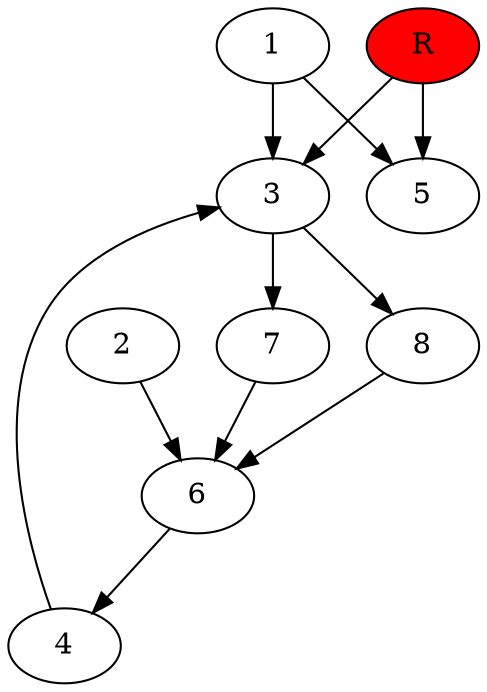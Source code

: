 digraph prb42024 {
	1
	2
	3
	4
	5
	6
	7
	8
	R [fillcolor="#ff0000" style=filled]
	1 -> 3
	1 -> 5
	2 -> 6
	3 -> 7
	3 -> 8
	4 -> 3
	6 -> 4
	7 -> 6
	8 -> 6
	R -> 3
	R -> 5
}

